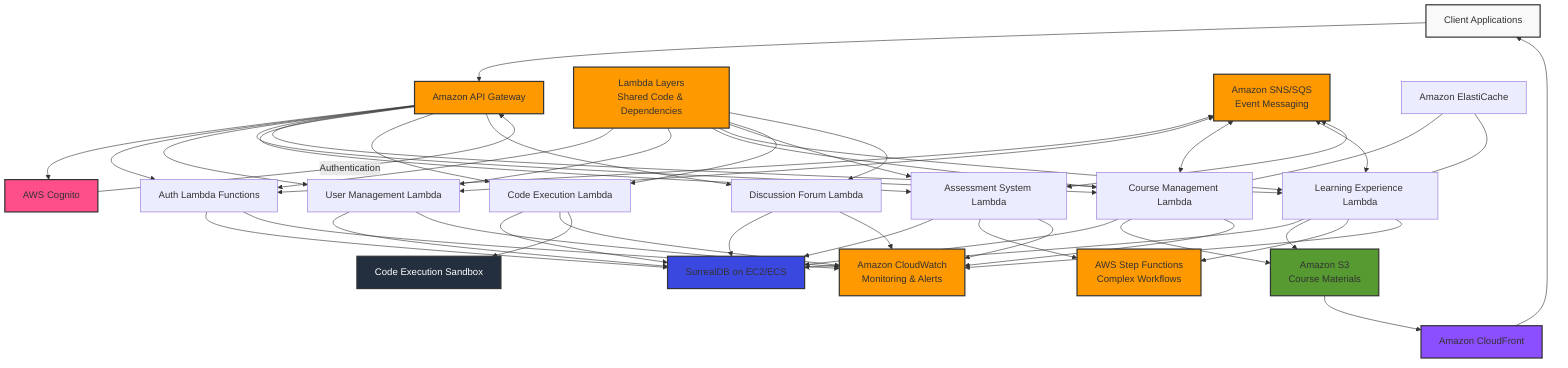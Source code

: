 graph TD
    %% Client and API Gateway
    Client[Client Applications] --> APIGateway[Amazon API Gateway]
    
    %% Authentication
    APIGateway --> Cognito[AWS Cognito]
    Cognito --> |Authentication|APIGateway
    
    %% Lambda Functions by Domain
    APIGateway --> AuthLambda[Auth Lambda Functions]
    APIGateway --> UserLambda[User Management Lambda]
    APIGateway --> CourseLambda[Course Management Lambda]
    APIGateway --> LearningLambda[Learning Experience Lambda]
    APIGateway --> AssessmentLambda[Assessment System Lambda]
    APIGateway --> CodeExecLambda[Code Execution Lambda]
    APIGateway --> DiscussionLambda[Discussion Forum Lambda]
    
    %% Lambda Layers
    LambdaLayers[Lambda Layers<br/>Shared Code & Dependencies] --> AuthLambda
    LambdaLayers --> UserLambda
    LambdaLayers --> CourseLambda
    LambdaLayers --> LearningLambda
    LambdaLayers --> AssessmentLambda
    LambdaLayers --> CodeExecLambda
    LambdaLayers --> DiscussionLambda
    
    %% Database
    AuthLambda --> SurrealDB[SurrealDB on EC2/ECS]
    UserLambda --> SurrealDB
    CourseLambda --> SurrealDB
    LearningLambda --> SurrealDB
    AssessmentLambda --> SurrealDB
    CodeExecLambda --> SurrealDB
    DiscussionLambda --> SurrealDB
    
    %% Storage
    CourseLambda --> S3[Amazon S3<br/>Course Materials]
    LearningLambda --> S3
    
    %% CDN
    S3 --> CloudFront[Amazon CloudFront]
    CloudFront --> Client
    
    %% Step Functions
    LearningLambda --> StepFunctions[AWS Step Functions<br/>Complex Workflows]
    AssessmentLambda --> StepFunctions
    
    %% Monitoring
    AuthLambda --> CloudWatch[Amazon CloudWatch<br/>Monitoring & Alerts]
    UserLambda --> CloudWatch
    CourseLambda --> CloudWatch
    LearningLambda --> CloudWatch
    AssessmentLambda --> CloudWatch
    CodeExecLambda --> CloudWatch
    DiscussionLambda --> CloudWatch
    
    %% Event-Driven Architecture
    SNS[Amazon SNS/SQS<br/>Event Messaging] <--> AuthLambda
    SNS <--> UserLambda
    SNS <--> CourseLambda
    SNS <--> LearningLambda
    SNS <--> AssessmentLambda
    
    %% Caching
    ElastiCache[Amazon ElastiCache] --- CourseLambda
    ElastiCache --- LearningLambda
    
    %% Code Execution Sandbox
    CodeExecLambda --> Sandbox[Code Execution Sandbox]
    
    style Client fill:#f9f9f9,stroke:#333,stroke-width:2px
    style APIGateway fill:#FF9900,stroke:#333,stroke-width:2px
    style Cognito fill:#FF4F8B,stroke:#333,stroke-width:2px
    style SurrealDB fill:#3B48DF,stroke:#333,stroke-width:2px
    style S3 fill:#569A31,stroke:#333,stroke-width:2px
    style CloudFront fill:#8C4FFF,stroke:#333,stroke-width:2px
    style CloudWatch fill:#FF9900,stroke:#333,stroke-width:2px
    style StepFunctions fill:#FF9900,stroke:#333,stroke-width:2px
    style SNS fill:#FF9900,stroke:#333,stroke-width:2px
    style Sandbox fill:#232F3E,stroke:#333,stroke-width:2px,color:#FFFFFF
    style LambdaLayers fill:#FF9900,stroke:#333,stroke-width:2px